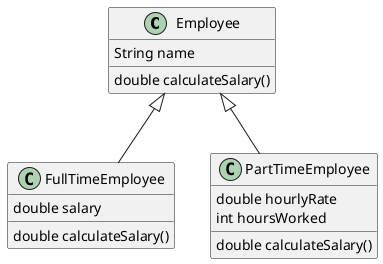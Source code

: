 @startuml
class Employee {
    String name
    double calculateSalary()
}
class FullTimeEmployee extends Employee{
    double salary
    double calculateSalary()
}
class PartTimeEmployee extends Employee{
    double hourlyRate
    int hoursWorked
    double calculateSalary()
}

@enduml